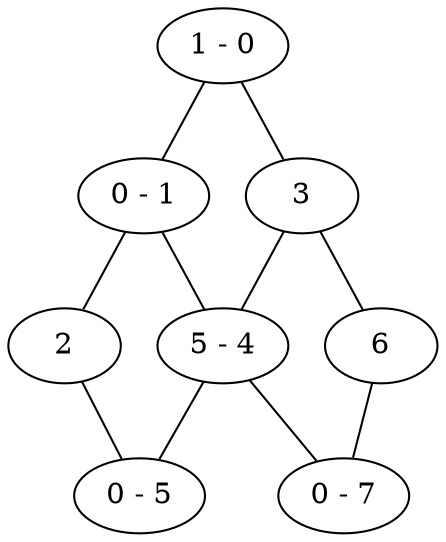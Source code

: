 graph new_graph {
	0[label="1 - 0"];
	1[label="0 - 1"];
	2;
	3;
	4[label="5 - 4"];
	5[label="0 - 5"];
	6;
	7[label="0 - 7"];
	0--1;
	0--3;
	1--2;
	1--4;
	2--5;
	3--4;
	3--6;
	4--5;
	4--7;
	6--7;
	}
